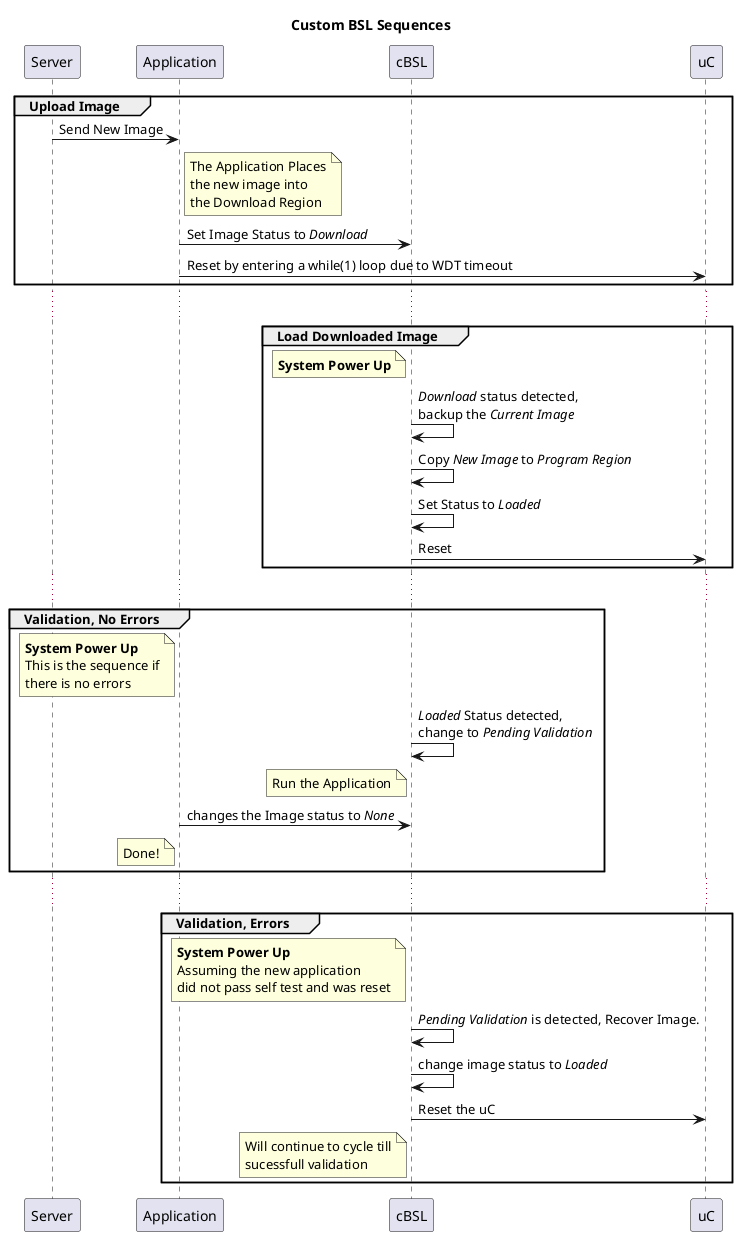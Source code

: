@startuml

title Custom BSL Sequences

group Upload Image

    Server -> Application: Send New Image

    note right of Application
        The Application Places
        the new image into
        the Download Region
    end note

    Application -> cBSL: Set Image Status to //Download//

    Application -> uC: Reset by entering a while(1) loop due to WDT timeout
end

...

group Load Downloaded Image
    note left of cBSL
        **System Power Up**
    end note

    cBSL -> cBSL: //Download// status detected,\nbackup the //Current Image//

    cBSL -> cBSL: Copy //New Image// to //Program Region//

    cBSL -> cBSL: Set Status to //Loaded//

    cBSL -> uC: Reset

end

...

group Validation, No Errors

    note left of Application
        **System Power Up**
        This is the sequence if
        there is no errors
    end note

    cBSL -> cBSL: //Loaded// Status detected,\nchange to //Pending Validation//

    note left of cBSL
        Run the Application
    end note

    Application -> cBSL: changes the Image status to //None//

    note left of Application
        Done!
    end note

end

...

group Validation, Errors

    note left of cBSL
        **System Power Up**
        Assuming the new application
        did not pass self test and was reset
    end note

    cBSL -> cBSL: //Pending Validation// is detected, Recover Image.

    cBSL -> cBSL: change image status to //Loaded//

    cBSL -> uC: Reset the uC

    note left of cBSL
        Will continue to cycle till
        sucessfull validation
    end note

end

@enduml
